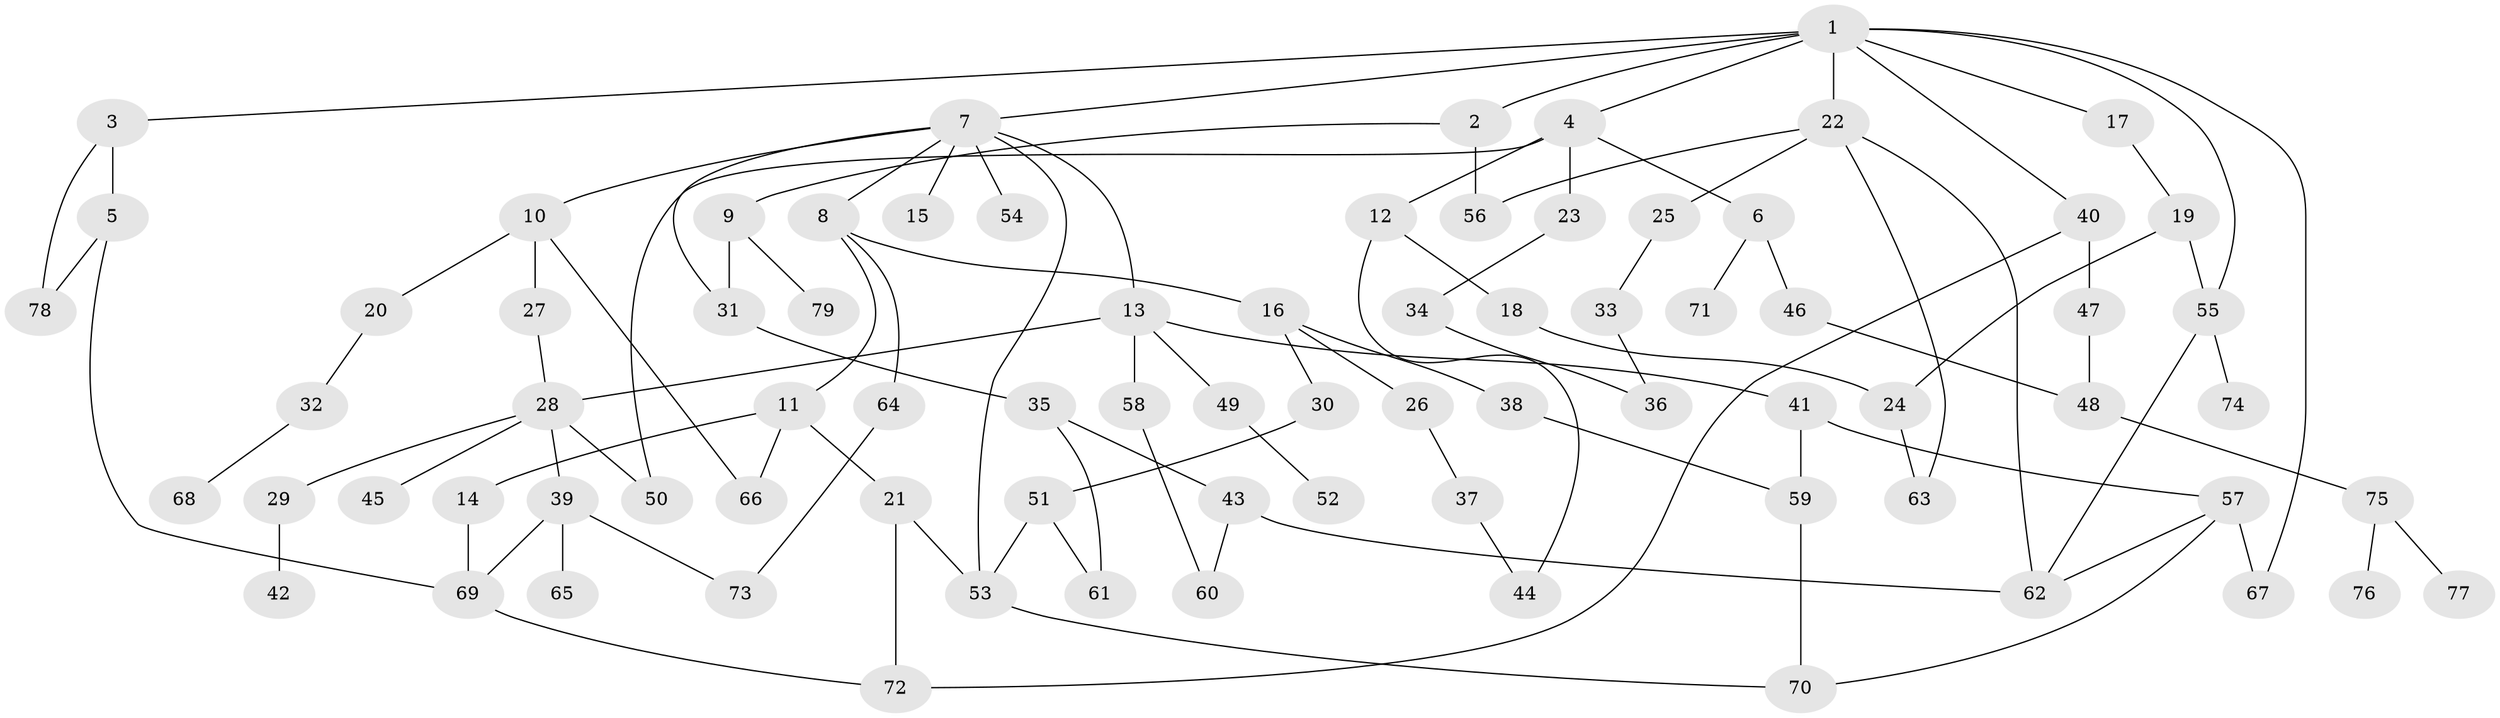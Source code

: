 // coarse degree distribution, {2: 0.19230769230769232, 7: 0.07692307692307693, 4: 0.15384615384615385, 8: 0.07692307692307693, 1: 0.15384615384615385, 6: 0.11538461538461539, 5: 0.038461538461538464, 3: 0.19230769230769232}
// Generated by graph-tools (version 1.1) at 2025/35/03/04/25 23:35:59]
// undirected, 79 vertices, 106 edges
graph export_dot {
  node [color=gray90,style=filled];
  1;
  2;
  3;
  4;
  5;
  6;
  7;
  8;
  9;
  10;
  11;
  12;
  13;
  14;
  15;
  16;
  17;
  18;
  19;
  20;
  21;
  22;
  23;
  24;
  25;
  26;
  27;
  28;
  29;
  30;
  31;
  32;
  33;
  34;
  35;
  36;
  37;
  38;
  39;
  40;
  41;
  42;
  43;
  44;
  45;
  46;
  47;
  48;
  49;
  50;
  51;
  52;
  53;
  54;
  55;
  56;
  57;
  58;
  59;
  60;
  61;
  62;
  63;
  64;
  65;
  66;
  67;
  68;
  69;
  70;
  71;
  72;
  73;
  74;
  75;
  76;
  77;
  78;
  79;
  1 -- 2;
  1 -- 3;
  1 -- 4;
  1 -- 7;
  1 -- 17;
  1 -- 22;
  1 -- 40;
  1 -- 55;
  1 -- 67;
  2 -- 9;
  2 -- 56;
  3 -- 5;
  3 -- 78;
  4 -- 6;
  4 -- 12;
  4 -- 23;
  4 -- 50;
  5 -- 78;
  5 -- 69;
  6 -- 46;
  6 -- 71;
  7 -- 8;
  7 -- 10;
  7 -- 13;
  7 -- 15;
  7 -- 54;
  7 -- 31;
  7 -- 53;
  8 -- 11;
  8 -- 16;
  8 -- 64;
  9 -- 31;
  9 -- 79;
  10 -- 20;
  10 -- 27;
  10 -- 66;
  11 -- 14;
  11 -- 21;
  11 -- 66;
  12 -- 18;
  12 -- 44;
  13 -- 41;
  13 -- 49;
  13 -- 58;
  13 -- 28;
  14 -- 69;
  16 -- 26;
  16 -- 30;
  16 -- 38;
  17 -- 19;
  18 -- 24;
  19 -- 24;
  19 -- 55;
  20 -- 32;
  21 -- 53;
  21 -- 72;
  22 -- 25;
  22 -- 56;
  22 -- 63;
  22 -- 62;
  23 -- 34;
  24 -- 63;
  25 -- 33;
  26 -- 37;
  27 -- 28;
  28 -- 29;
  28 -- 39;
  28 -- 45;
  28 -- 50;
  29 -- 42;
  30 -- 51;
  31 -- 35;
  32 -- 68;
  33 -- 36;
  34 -- 36;
  35 -- 43;
  35 -- 61;
  37 -- 44;
  38 -- 59;
  39 -- 65;
  39 -- 73;
  39 -- 69;
  40 -- 47;
  40 -- 72;
  41 -- 57;
  41 -- 59;
  43 -- 60;
  43 -- 62;
  46 -- 48;
  47 -- 48;
  48 -- 75;
  49 -- 52;
  51 -- 61;
  51 -- 53;
  53 -- 70;
  55 -- 74;
  55 -- 62;
  57 -- 62;
  57 -- 67;
  57 -- 70;
  58 -- 60;
  59 -- 70;
  64 -- 73;
  69 -- 72;
  75 -- 76;
  75 -- 77;
}
